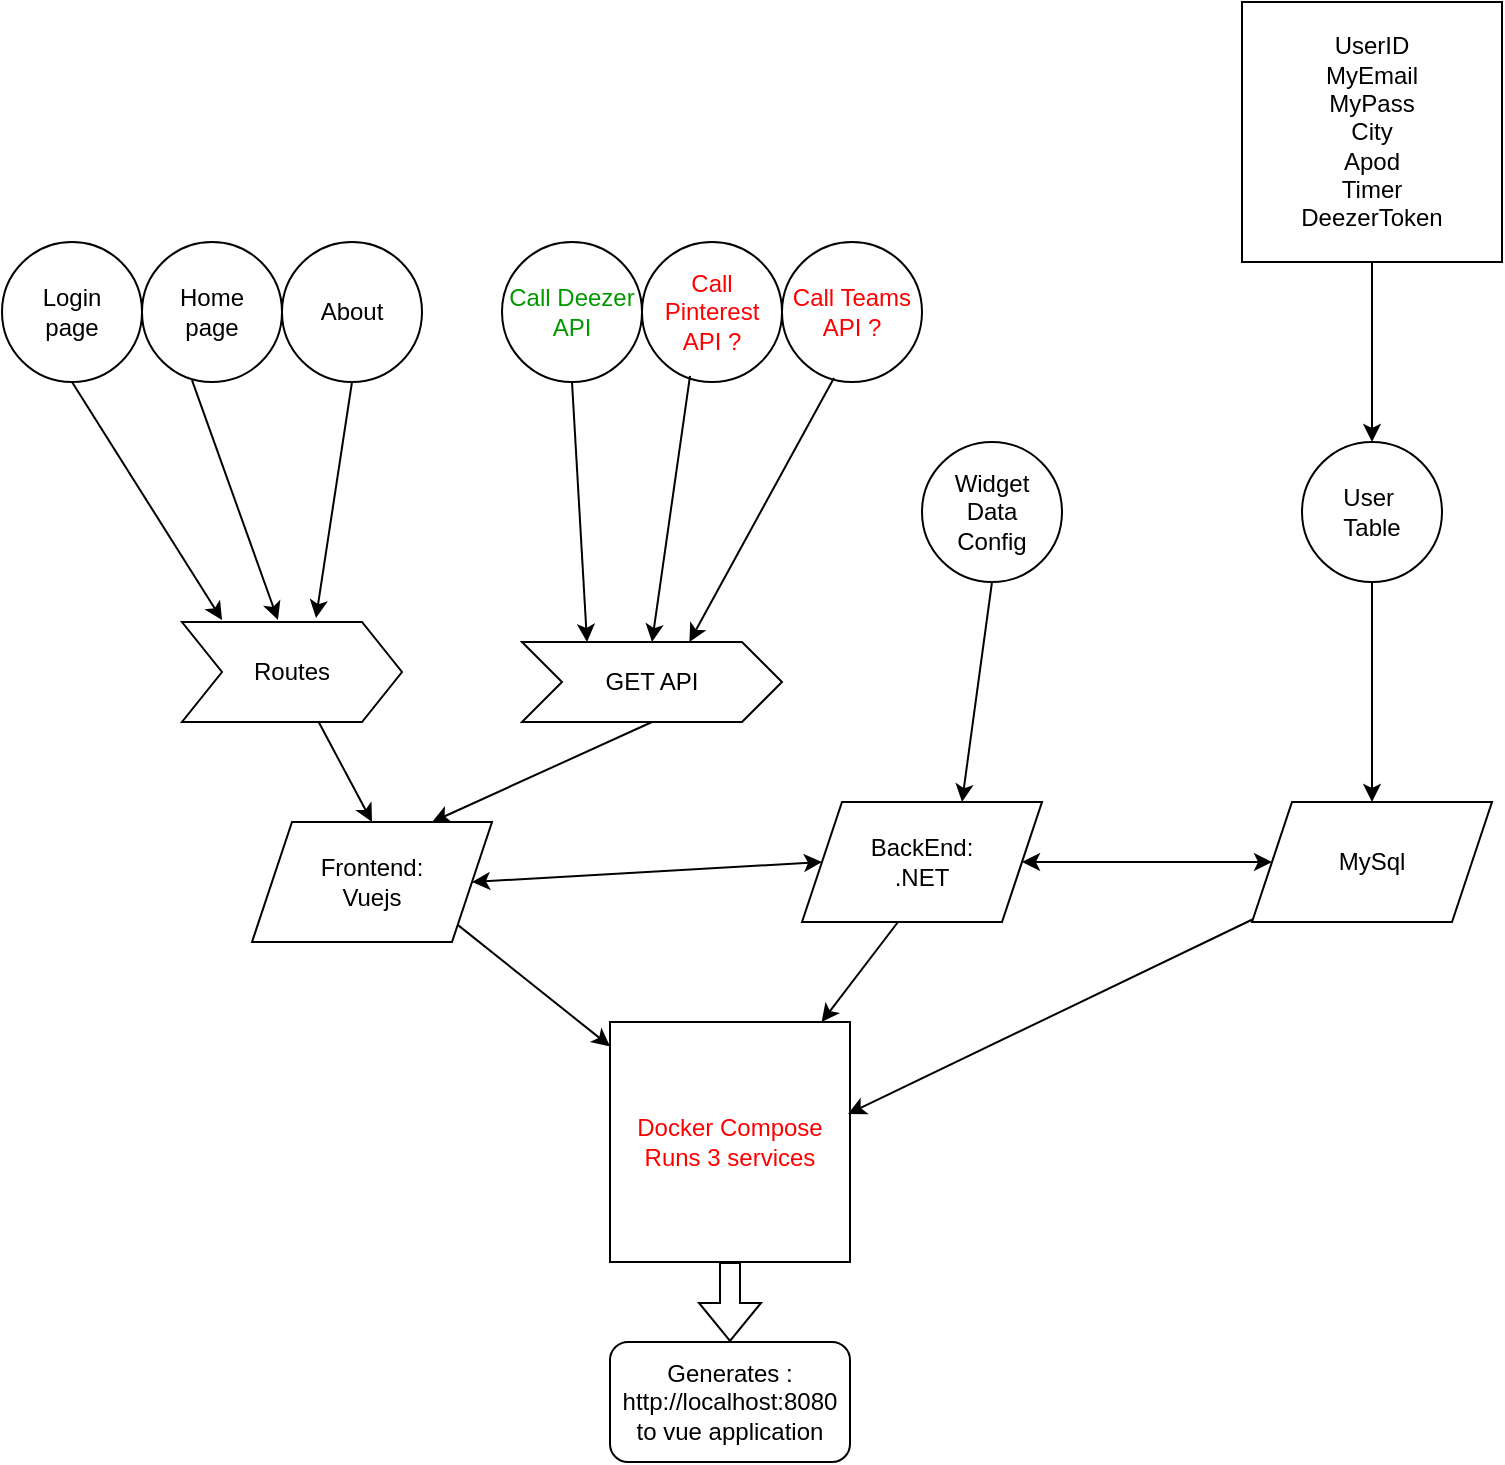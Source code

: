<mxfile version="15.9.1" type="device"><diagram id="C5RBs43oDa-KdzZeNtuy" name="Page-1"><mxGraphModel dx="1038" dy="579" grid="1" gridSize="10" guides="1" tooltips="1" connect="1" arrows="1" fold="1" page="1" pageScale="1" pageWidth="827" pageHeight="1169" math="0" shadow="0"><root><mxCell id="WIyWlLk6GJQsqaUBKTNV-0"/><mxCell id="WIyWlLk6GJQsqaUBKTNV-1" parent="WIyWlLk6GJQsqaUBKTNV-0"/><mxCell id="oVKe8b_PhurdigY_R7wL-0" value="&lt;font color=&quot;#ff0000&quot;&gt;Docker Compose&lt;br&gt;Runs 3 services&lt;/font&gt;" style="whiteSpace=wrap;html=1;aspect=fixed;" parent="WIyWlLk6GJQsqaUBKTNV-1" vertex="1"><mxGeometry x="354" y="640" width="120" height="120" as="geometry"/></mxCell><mxCell id="oVKe8b_PhurdigY_R7wL-1" value="Frontend:&lt;br&gt;Vuejs" style="shape=parallelogram;perimeter=parallelogramPerimeter;whiteSpace=wrap;html=1;fixedSize=1;" parent="WIyWlLk6GJQsqaUBKTNV-1" vertex="1"><mxGeometry x="175" y="540" width="120" height="60" as="geometry"/></mxCell><mxCell id="oVKe8b_PhurdigY_R7wL-2" value="BackEnd:&lt;br&gt;.NET" style="shape=parallelogram;perimeter=parallelogramPerimeter;whiteSpace=wrap;html=1;fixedSize=1;" parent="WIyWlLk6GJQsqaUBKTNV-1" vertex="1"><mxGeometry x="450" y="530" width="120" height="60" as="geometry"/></mxCell><mxCell id="oVKe8b_PhurdigY_R7wL-3" value="MySql" style="shape=parallelogram;perimeter=parallelogramPerimeter;whiteSpace=wrap;html=1;fixedSize=1;" parent="WIyWlLk6GJQsqaUBKTNV-1" vertex="1"><mxGeometry x="675" y="530" width="120" height="60" as="geometry"/></mxCell><mxCell id="oVKe8b_PhurdigY_R7wL-8" value="" style="endArrow=classic;html=1;rounded=0;exitX=1;exitY=1;exitDx=0;exitDy=0;" parent="WIyWlLk6GJQsqaUBKTNV-1" source="oVKe8b_PhurdigY_R7wL-1" target="oVKe8b_PhurdigY_R7wL-0" edge="1"><mxGeometry width="50" height="50" relative="1" as="geometry"><mxPoint x="390" y="410" as="sourcePoint"/><mxPoint x="440" y="360" as="targetPoint"/></mxGeometry></mxCell><mxCell id="oVKe8b_PhurdigY_R7wL-10" value="" style="endArrow=classic;html=1;rounded=0;exitX=0.4;exitY=1;exitDx=0;exitDy=0;exitPerimeter=0;" parent="WIyWlLk6GJQsqaUBKTNV-1" source="oVKe8b_PhurdigY_R7wL-2" target="oVKe8b_PhurdigY_R7wL-0" edge="1"><mxGeometry width="50" height="50" relative="1" as="geometry"><mxPoint x="390" y="410" as="sourcePoint"/><mxPoint x="440" y="360" as="targetPoint"/><Array as="points"/></mxGeometry></mxCell><mxCell id="oVKe8b_PhurdigY_R7wL-11" value="" style="endArrow=classic;html=1;rounded=0;entryX=0.992;entryY=0.383;entryDx=0;entryDy=0;entryPerimeter=0;" parent="WIyWlLk6GJQsqaUBKTNV-1" source="oVKe8b_PhurdigY_R7wL-3" target="oVKe8b_PhurdigY_R7wL-0" edge="1"><mxGeometry width="50" height="50" relative="1" as="geometry"><mxPoint x="580" y="520" as="sourcePoint"/><mxPoint x="460" y="560" as="targetPoint"/></mxGeometry></mxCell><mxCell id="oVKe8b_PhurdigY_R7wL-12" value="&lt;font color=&quot;#009900&quot;&gt;Call Deezer API&lt;/font&gt;" style="ellipse;whiteSpace=wrap;html=1;aspect=fixed;" parent="WIyWlLk6GJQsqaUBKTNV-1" vertex="1"><mxGeometry x="300" y="250" width="70" height="70" as="geometry"/></mxCell><mxCell id="oVKe8b_PhurdigY_R7wL-13" value="" style="endArrow=classic;html=1;rounded=0;exitX=0.5;exitY=1;exitDx=0;exitDy=0;entryX=0.25;entryY=0;entryDx=0;entryDy=0;" parent="WIyWlLk6GJQsqaUBKTNV-1" source="oVKe8b_PhurdigY_R7wL-12" target="oVKe8b_PhurdigY_R7wL-18" edge="1"><mxGeometry width="50" height="50" relative="1" as="geometry"><mxPoint x="390" y="400" as="sourcePoint"/><mxPoint x="335" y="440" as="targetPoint"/></mxGeometry></mxCell><mxCell id="oVKe8b_PhurdigY_R7wL-14" value="&lt;font color=&quot;#ff0000&quot;&gt;Call Pinterest&lt;br&gt;API ?&lt;/font&gt;" style="ellipse;whiteSpace=wrap;html=1;aspect=fixed;" parent="WIyWlLk6GJQsqaUBKTNV-1" vertex="1"><mxGeometry x="370" y="250" width="70" height="70" as="geometry"/></mxCell><mxCell id="oVKe8b_PhurdigY_R7wL-15" value="&lt;font color=&quot;#ff0000&quot;&gt;Call Teams&lt;br&gt;API ?&lt;/font&gt;" style="ellipse;whiteSpace=wrap;html=1;aspect=fixed;" parent="WIyWlLk6GJQsqaUBKTNV-1" vertex="1"><mxGeometry x="440" y="250" width="70" height="70" as="geometry"/></mxCell><mxCell id="oVKe8b_PhurdigY_R7wL-16" value="" style="endArrow=classic;html=1;rounded=0;exitX=0.343;exitY=0.957;exitDx=0;exitDy=0;exitPerimeter=0;entryX=0.5;entryY=0;entryDx=0;entryDy=0;" parent="WIyWlLk6GJQsqaUBKTNV-1" source="oVKe8b_PhurdigY_R7wL-14" target="oVKe8b_PhurdigY_R7wL-18" edge="1"><mxGeometry width="50" height="50" relative="1" as="geometry"><mxPoint x="418.8" y="270" as="sourcePoint"/><mxPoint x="418" y="280" as="targetPoint"/></mxGeometry></mxCell><mxCell id="oVKe8b_PhurdigY_R7wL-17" value="" style="endArrow=classic;html=1;rounded=0;exitX=0.371;exitY=0.971;exitDx=0;exitDy=0;exitPerimeter=0;entryX=0.644;entryY=0;entryDx=0;entryDy=0;entryPerimeter=0;" parent="WIyWlLk6GJQsqaUBKTNV-1" source="oVKe8b_PhurdigY_R7wL-15" target="oVKe8b_PhurdigY_R7wL-18" edge="1"><mxGeometry width="50" height="50" relative="1" as="geometry"><mxPoint x="488.8" y="260" as="sourcePoint"/><mxPoint x="470" y="290" as="targetPoint"/></mxGeometry></mxCell><mxCell id="oVKe8b_PhurdigY_R7wL-18" value="GET API" style="shape=step;perimeter=stepPerimeter;whiteSpace=wrap;html=1;fixedSize=1;" parent="WIyWlLk6GJQsqaUBKTNV-1" vertex="1"><mxGeometry x="310" y="450" width="130" height="40" as="geometry"/></mxCell><mxCell id="oVKe8b_PhurdigY_R7wL-20" value="" style="endArrow=classic;html=1;rounded=0;entryX=0.75;entryY=0;entryDx=0;entryDy=0;exitX=0.5;exitY=1;exitDx=0;exitDy=0;" parent="WIyWlLk6GJQsqaUBKTNV-1" source="oVKe8b_PhurdigY_R7wL-18" target="oVKe8b_PhurdigY_R7wL-1" edge="1"><mxGeometry width="50" height="50" relative="1" as="geometry"><mxPoint x="390" y="400" as="sourcePoint"/><mxPoint x="440" y="350" as="targetPoint"/></mxGeometry></mxCell><mxCell id="oVKe8b_PhurdigY_R7wL-22" value="" style="endArrow=classic;startArrow=classic;html=1;rounded=0;entryX=0;entryY=0.5;entryDx=0;entryDy=0;exitX=1;exitY=0.5;exitDx=0;exitDy=0;" parent="WIyWlLk6GJQsqaUBKTNV-1" source="oVKe8b_PhurdigY_R7wL-1" target="oVKe8b_PhurdigY_R7wL-2" edge="1"><mxGeometry width="50" height="50" relative="1" as="geometry"><mxPoint x="240" y="440" as="sourcePoint"/><mxPoint x="290" y="390" as="targetPoint"/></mxGeometry></mxCell><mxCell id="oVKe8b_PhurdigY_R7wL-23" value="" style="endArrow=classic;startArrow=classic;html=1;rounded=0;exitX=1;exitY=0.5;exitDx=0;exitDy=0;" parent="WIyWlLk6GJQsqaUBKTNV-1" source="oVKe8b_PhurdigY_R7wL-2" target="oVKe8b_PhurdigY_R7wL-3" edge="1"><mxGeometry width="50" height="50" relative="1" as="geometry"><mxPoint x="450" y="420" as="sourcePoint"/><mxPoint x="615" y="420" as="targetPoint"/></mxGeometry></mxCell><mxCell id="RkvcJ1eDnoCFbGwzlhf9-1" value="Routes" style="shape=step;perimeter=stepPerimeter;whiteSpace=wrap;html=1;fixedSize=1;" parent="WIyWlLk6GJQsqaUBKTNV-1" vertex="1"><mxGeometry x="140" y="440" width="110" height="50" as="geometry"/></mxCell><mxCell id="RkvcJ1eDnoCFbGwzlhf9-3" value="Login&lt;br&gt;page" style="ellipse;whiteSpace=wrap;html=1;aspect=fixed;" parent="WIyWlLk6GJQsqaUBKTNV-1" vertex="1"><mxGeometry x="50" y="250" width="70" height="70" as="geometry"/></mxCell><mxCell id="RkvcJ1eDnoCFbGwzlhf9-5" value="Home &lt;br&gt;page" style="ellipse;whiteSpace=wrap;html=1;aspect=fixed;" parent="WIyWlLk6GJQsqaUBKTNV-1" vertex="1"><mxGeometry x="120" y="250" width="70" height="70" as="geometry"/></mxCell><mxCell id="RkvcJ1eDnoCFbGwzlhf9-6" value="About" style="ellipse;whiteSpace=wrap;html=1;aspect=fixed;" parent="WIyWlLk6GJQsqaUBKTNV-1" vertex="1"><mxGeometry x="190" y="250" width="70" height="70" as="geometry"/></mxCell><mxCell id="RkvcJ1eDnoCFbGwzlhf9-7" value="" style="endArrow=classic;html=1;rounded=0;exitX=0.5;exitY=1;exitDx=0;exitDy=0;entryX=0.182;entryY=-0.02;entryDx=0;entryDy=0;entryPerimeter=0;" parent="WIyWlLk6GJQsqaUBKTNV-1" source="RkvcJ1eDnoCFbGwzlhf9-3" target="RkvcJ1eDnoCFbGwzlhf9-1" edge="1"><mxGeometry width="50" height="50" relative="1" as="geometry"><mxPoint x="390" y="430" as="sourcePoint"/><mxPoint x="440" y="380" as="targetPoint"/></mxGeometry></mxCell><mxCell id="RkvcJ1eDnoCFbGwzlhf9-8" value="" style="endArrow=classic;html=1;rounded=0;entryX=0.436;entryY=-0.02;entryDx=0;entryDy=0;entryPerimeter=0;exitX=0.357;exitY=0.986;exitDx=0;exitDy=0;exitPerimeter=0;" parent="WIyWlLk6GJQsqaUBKTNV-1" source="RkvcJ1eDnoCFbGwzlhf9-5" target="RkvcJ1eDnoCFbGwzlhf9-1" edge="1"><mxGeometry width="50" height="50" relative="1" as="geometry"><mxPoint x="140" y="330" as="sourcePoint"/><mxPoint x="165.02" y="359" as="targetPoint"/></mxGeometry></mxCell><mxCell id="RkvcJ1eDnoCFbGwzlhf9-9" value="" style="endArrow=classic;html=1;rounded=0;exitX=0.5;exitY=1;exitDx=0;exitDy=0;entryX=0.609;entryY=-0.04;entryDx=0;entryDy=0;entryPerimeter=0;" parent="WIyWlLk6GJQsqaUBKTNV-1" source="RkvcJ1eDnoCFbGwzlhf9-6" target="RkvcJ1eDnoCFbGwzlhf9-1" edge="1"><mxGeometry width="50" height="50" relative="1" as="geometry"><mxPoint x="115" y="300" as="sourcePoint"/><mxPoint x="140" y="370" as="targetPoint"/><Array as="points"/></mxGeometry></mxCell><mxCell id="RkvcJ1eDnoCFbGwzlhf9-10" value="" style="endArrow=classic;html=1;rounded=0;entryX=0.5;entryY=0;entryDx=0;entryDy=0;" parent="WIyWlLk6GJQsqaUBKTNV-1" source="RkvcJ1eDnoCFbGwzlhf9-1" target="oVKe8b_PhurdigY_R7wL-1" edge="1"><mxGeometry width="50" height="50" relative="1" as="geometry"><mxPoint x="390" y="430" as="sourcePoint"/><mxPoint x="130" y="469" as="targetPoint"/><Array as="points"/></mxGeometry></mxCell><mxCell id="RkvcJ1eDnoCFbGwzlhf9-13" value="" style="endArrow=classic;html=1;rounded=0;entryX=0.5;entryY=0;entryDx=0;entryDy=0;" parent="WIyWlLk6GJQsqaUBKTNV-1" source="RkvcJ1eDnoCFbGwzlhf9-12" target="oVKe8b_PhurdigY_R7wL-3" edge="1"><mxGeometry width="50" height="50" relative="1" as="geometry"><mxPoint x="390" y="430" as="sourcePoint"/><mxPoint x="440" y="380" as="targetPoint"/><Array as="points"/></mxGeometry></mxCell><mxCell id="RkvcJ1eDnoCFbGwzlhf9-14" value="Generates :&lt;br&gt;http://localhost:8080&lt;br&gt;to vue application" style="rounded=1;whiteSpace=wrap;html=1;" parent="WIyWlLk6GJQsqaUBKTNV-1" vertex="1"><mxGeometry x="354" y="800" width="120" height="60" as="geometry"/></mxCell><mxCell id="RkvcJ1eDnoCFbGwzlhf9-15" value="" style="shape=flexArrow;endArrow=classic;html=1;rounded=0;exitX=0.5;exitY=1;exitDx=0;exitDy=0;entryX=0.5;entryY=0;entryDx=0;entryDy=0;" parent="WIyWlLk6GJQsqaUBKTNV-1" source="oVKe8b_PhurdigY_R7wL-0" target="RkvcJ1eDnoCFbGwzlhf9-14" edge="1"><mxGeometry width="50" height="50" relative="1" as="geometry"><mxPoint x="389" y="780" as="sourcePoint"/><mxPoint x="430" y="770" as="targetPoint"/></mxGeometry></mxCell><mxCell id="RkvcJ1eDnoCFbGwzlhf9-12" value="User&amp;nbsp;&lt;br&gt;Table" style="ellipse;whiteSpace=wrap;html=1;aspect=fixed;" parent="WIyWlLk6GJQsqaUBKTNV-1" vertex="1"><mxGeometry x="700" y="350" width="70" height="70" as="geometry"/></mxCell><mxCell id="RkvcJ1eDnoCFbGwzlhf9-21" value="Widget&lt;br&gt;Data&lt;br&gt;Config" style="ellipse;whiteSpace=wrap;html=1;aspect=fixed;" parent="WIyWlLk6GJQsqaUBKTNV-1" vertex="1"><mxGeometry x="510" y="350" width="70" height="70" as="geometry"/></mxCell><mxCell id="RkvcJ1eDnoCFbGwzlhf9-22" value="" style="endArrow=classic;html=1;rounded=0;entryX=0.5;entryY=0;entryDx=0;entryDy=0;exitX=0.5;exitY=1;exitDx=0;exitDy=0;" parent="WIyWlLk6GJQsqaUBKTNV-1" source="RkvcJ1eDnoCFbGwzlhf9-21" edge="1"><mxGeometry width="50" height="50" relative="1" as="geometry"><mxPoint x="530" y="430" as="sourcePoint"/><mxPoint x="530" y="530" as="targetPoint"/><Array as="points"/></mxGeometry></mxCell><mxCell id="kUSZmf7BVU2bJd64kyJN-4" style="edgeStyle=orthogonalEdgeStyle;rounded=0;orthogonalLoop=1;jettySize=auto;html=1;entryX=0.5;entryY=0;entryDx=0;entryDy=0;" edge="1" parent="WIyWlLk6GJQsqaUBKTNV-1" source="kUSZmf7BVU2bJd64kyJN-3" target="RkvcJ1eDnoCFbGwzlhf9-12"><mxGeometry relative="1" as="geometry"/></mxCell><mxCell id="kUSZmf7BVU2bJd64kyJN-3" value="UserID&lt;br&gt;MyEmail&lt;br&gt;MyPass&lt;br&gt;City&lt;br&gt;Apod&lt;br&gt;Timer&lt;br&gt;DeezerToken" style="whiteSpace=wrap;html=1;aspect=fixed;" vertex="1" parent="WIyWlLk6GJQsqaUBKTNV-1"><mxGeometry x="670" y="130" width="130" height="130" as="geometry"/></mxCell></root></mxGraphModel></diagram></mxfile>